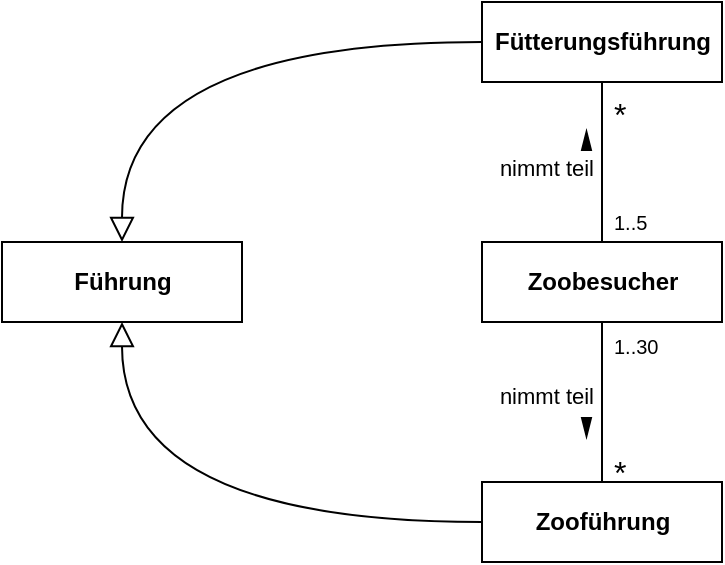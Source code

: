 <mxfile version="22.1.0" type="device">
  <diagram name="Seite-1" id="7HZo79V3s2V_UL9Evl4V">
    <mxGraphModel dx="1044" dy="643" grid="1" gridSize="10" guides="1" tooltips="1" connect="1" arrows="1" fold="1" page="1" pageScale="1" pageWidth="827" pageHeight="1169" math="0" shadow="0">
      <root>
        <mxCell id="0" />
        <mxCell id="1" parent="0" />
        <mxCell id="Wle4dZuMMzVTWvQN1LAY-1" value="Zoobesucher" style="html=1;fontStyle=1" vertex="1" parent="1">
          <mxGeometry x="320" y="200" width="120" height="40" as="geometry" />
        </mxCell>
        <mxCell id="Wle4dZuMMzVTWvQN1LAY-5" value="Führung" style="html=1;fontStyle=1" vertex="1" parent="1">
          <mxGeometry x="80" y="200" width="120" height="40" as="geometry" />
        </mxCell>
        <mxCell id="Wle4dZuMMzVTWvQN1LAY-17" value="Zooführung" style="html=1;fontStyle=1" vertex="1" parent="1">
          <mxGeometry x="320" y="320" width="120" height="40" as="geometry" />
        </mxCell>
        <mxCell id="Wle4dZuMMzVTWvQN1LAY-18" value="Fütterungsführung" style="html=1;fontStyle=1" vertex="1" parent="1">
          <mxGeometry x="320" y="80" width="120" height="40" as="geometry" />
        </mxCell>
        <mxCell id="Wle4dZuMMzVTWvQN1LAY-20" value="" style="endArrow=block;html=1;rounded=0;endFill=0;endSize=10;edgeStyle=orthogonalEdgeStyle;curved=1;" edge="1" parent="1" source="Wle4dZuMMzVTWvQN1LAY-17" target="Wle4dZuMMzVTWvQN1LAY-5">
          <mxGeometry width="50" height="50" relative="1" as="geometry">
            <mxPoint x="390" y="300" as="sourcePoint" />
            <mxPoint x="260" y="330" as="targetPoint" />
          </mxGeometry>
        </mxCell>
        <mxCell id="Wle4dZuMMzVTWvQN1LAY-21" value="" style="endArrow=block;html=1;rounded=0;endFill=0;endSize=10;exitX=0;exitY=0.5;exitDx=0;exitDy=0;edgeStyle=orthogonalEdgeStyle;curved=1;" edge="1" parent="1" source="Wle4dZuMMzVTWvQN1LAY-18" target="Wle4dZuMMzVTWvQN1LAY-5">
          <mxGeometry width="50" height="50" relative="1" as="geometry">
            <mxPoint x="330" y="150" as="sourcePoint" />
            <mxPoint x="150" y="250" as="targetPoint" />
          </mxGeometry>
        </mxCell>
        <mxCell id="Wle4dZuMMzVTWvQN1LAY-30" value="nimmt teil" style="endArrow=none;html=1;endFill=0;verticalAlign=middle;spacingBottom=6;labelPosition=left;verticalLabelPosition=middle;align=right;spacingRight=3;exitX=0.5;exitY=1;exitDx=0;exitDy=0;labelBackgroundColor=none;" edge="1" parent="1" source="Wle4dZuMMzVTWvQN1LAY-1" target="Wle4dZuMMzVTWvQN1LAY-17">
          <mxGeometry relative="1" as="geometry">
            <mxPoint x="360" y="250" as="sourcePoint" />
            <mxPoint x="380" y="290" as="targetPoint" />
            <mxPoint as="offset" />
          </mxGeometry>
        </mxCell>
        <mxCell id="Wle4dZuMMzVTWvQN1LAY-31" value="1..30" style="resizable=0;html=1;align=left;verticalAlign=top;labelBackgroundColor=none;fontSize=10;spacingTop=0;spacingLeft=4;spacing=2;" connectable="0" vertex="1" parent="Wle4dZuMMzVTWvQN1LAY-30">
          <mxGeometry x="-1" relative="1" as="geometry">
            <mxPoint as="offset" />
          </mxGeometry>
        </mxCell>
        <mxCell id="Wle4dZuMMzVTWvQN1LAY-32" value="&lt;font style=&quot;font-size: 16px;&quot;&gt;*&lt;/font&gt;" style="resizable=0;html=1;align=left;verticalAlign=bottom;labelBackgroundColor=none;fontSize=16;spacingLeft=4;spacing=2;spacingBottom=-6;spacingRight=0;spacingTop=0;labelPosition=right;verticalLabelPosition=middle;" connectable="0" vertex="1" parent="Wle4dZuMMzVTWvQN1LAY-30">
          <mxGeometry x="1" relative="1" as="geometry">
            <mxPoint as="offset" />
          </mxGeometry>
        </mxCell>
        <mxCell id="Wle4dZuMMzVTWvQN1LAY-33" value="" style="triangle;whiteSpace=wrap;html=1;dashed=0;direction=north;fillColor=#000000;aspect=fixed;rotation=-180;" vertex="1" parent="1">
          <mxGeometry x="370" y="288" width="4.5" height="9" as="geometry" />
        </mxCell>
        <mxCell id="Wle4dZuMMzVTWvQN1LAY-34" value="nimmt teil" style="endArrow=none;html=1;endFill=0;verticalAlign=middle;spacingBottom=0;labelPosition=left;verticalLabelPosition=middle;align=right;spacingRight=3;entryX=0.5;entryY=1;entryDx=0;entryDy=0;spacingTop=6;labelBackgroundColor=none;" edge="1" parent="1" source="Wle4dZuMMzVTWvQN1LAY-1" target="Wle4dZuMMzVTWvQN1LAY-18">
          <mxGeometry relative="1" as="geometry">
            <mxPoint x="390" y="250" as="sourcePoint" />
            <mxPoint x="390" y="330" as="targetPoint" />
            <mxPoint as="offset" />
          </mxGeometry>
        </mxCell>
        <mxCell id="Wle4dZuMMzVTWvQN1LAY-35" value="1..5" style="resizable=0;html=1;align=left;verticalAlign=bottom;labelBackgroundColor=none;fontSize=10;spacingTop=0;spacingLeft=4;spacing=2;spacingBottom=2;" connectable="0" vertex="1" parent="Wle4dZuMMzVTWvQN1LAY-34">
          <mxGeometry x="-1" relative="1" as="geometry">
            <mxPoint as="offset" />
          </mxGeometry>
        </mxCell>
        <mxCell id="Wle4dZuMMzVTWvQN1LAY-36" value="&lt;font style=&quot;font-size: 16px;&quot;&gt;*&lt;/font&gt;" style="resizable=0;html=1;align=left;verticalAlign=top;labelBackgroundColor=none;fontSize=16;spacingLeft=4;spacing=2;spacingBottom=-6;spacingRight=0;spacingTop=0;labelPosition=right;verticalLabelPosition=middle;" connectable="0" vertex="1" parent="Wle4dZuMMzVTWvQN1LAY-34">
          <mxGeometry x="1" relative="1" as="geometry">
            <mxPoint as="offset" />
          </mxGeometry>
        </mxCell>
        <mxCell id="Wle4dZuMMzVTWvQN1LAY-37" value="" style="triangle;whiteSpace=wrap;html=1;dashed=0;direction=north;fillColor=#000000;aspect=fixed;rotation=0;" vertex="1" parent="1">
          <mxGeometry x="370" y="145" width="4.5" height="9" as="geometry" />
        </mxCell>
      </root>
    </mxGraphModel>
  </diagram>
</mxfile>
